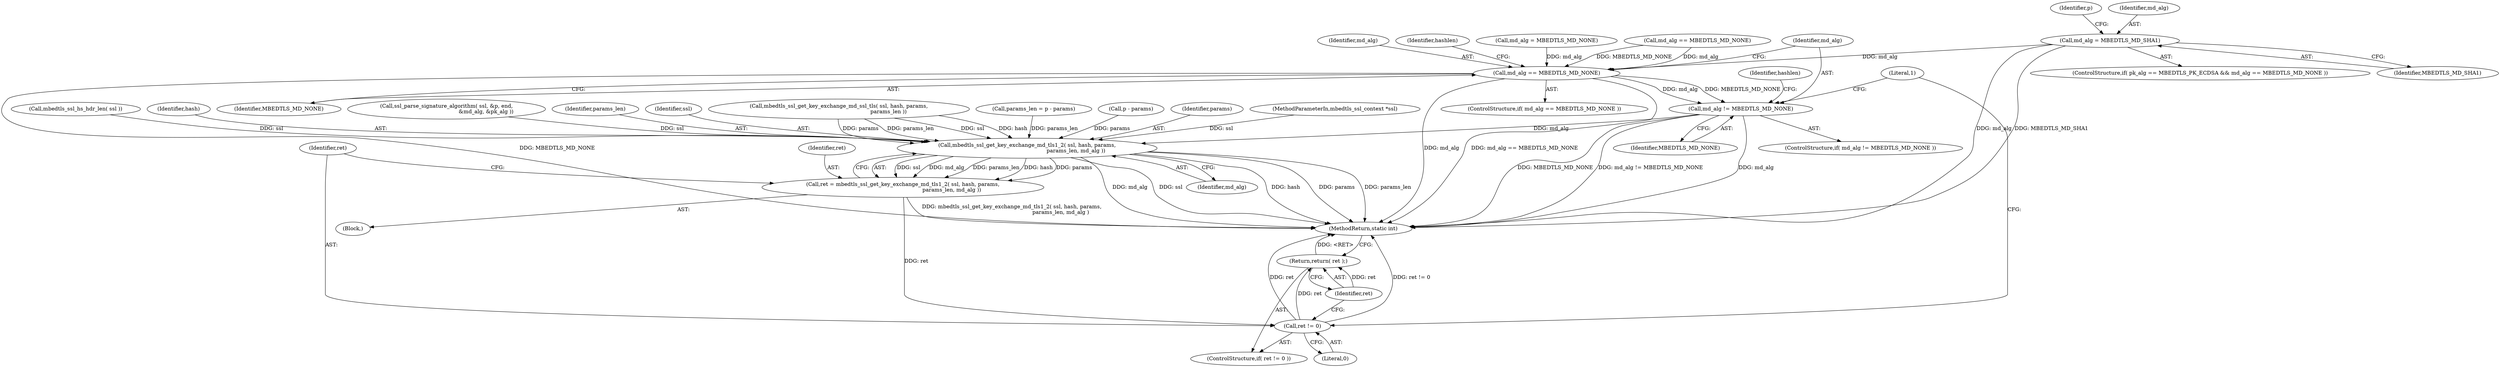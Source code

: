 digraph "0_mbedtls_027f84c69f4ef30c0693832a6c396ef19e563ca1@API" {
"1000554" [label="(Call,md_alg = MBEDTLS_MD_SHA1)"];
"1000616" [label="(Call,md_alg == MBEDTLS_MD_NONE)"];
"1000638" [label="(Call,md_alg != MBEDTLS_MD_NONE)"];
"1000647" [label="(Call,mbedtls_ssl_get_key_exchange_md_tls1_2( ssl, hash, params,\n                                                          params_len, md_alg ))"];
"1000645" [label="(Call,ret = mbedtls_ssl_get_key_exchange_md_tls1_2( ssl, hash, params,\n                                                          params_len, md_alg ))"];
"1000654" [label="(Call,ret != 0)"];
"1000657" [label="(Return,return( ret );)"];
"1000649" [label="(Identifier,hash)"];
"1000646" [label="(Identifier,ret)"];
"1000653" [label="(ControlStructure,if( ret != 0 ))"];
"1000657" [label="(Return,return( ret );)"];
"1000645" [label="(Call,ret = mbedtls_ssl_get_key_exchange_md_tls1_2( ssl, hash, params,\n                                                          params_len, md_alg ))"];
"1000499" [label="(Call,ssl_parse_signature_algorithm( ssl, &p, end,\n                                               &md_alg, &pk_alg ))"];
"1000651" [label="(Identifier,params_len)"];
"1000641" [label="(Block,)"];
"1000760" [label="(MethodReturn,static int)"];
"1000648" [label="(Identifier,ssl)"];
"1000625" [label="(Call,mbedtls_ssl_get_key_exchange_md_ssl_tls( ssl, hash, params,\n                                                           params_len ))"];
"1000638" [label="(Call,md_alg != MBEDTLS_MD_NONE)"];
"1000640" [label="(Identifier,MBEDTLS_MD_NONE)"];
"1000647" [label="(Call,mbedtls_ssl_get_key_exchange_md_tls1_2( ssl, hash, params,\n                                                          params_len, md_alg ))"];
"1000485" [label="(Call,params_len = p - params)"];
"1000554" [label="(Call,md_alg = MBEDTLS_MD_SHA1)"];
"1000618" [label="(Identifier,MBEDTLS_MD_NONE)"];
"1000615" [label="(ControlStructure,if( md_alg == MBEDTLS_MD_NONE ))"];
"1000468" [label="(Call,md_alg = MBEDTLS_MD_NONE)"];
"1000566" [label="(Identifier,p)"];
"1000621" [label="(Identifier,hashlen)"];
"1000555" [label="(Identifier,md_alg)"];
"1000487" [label="(Call,p - params)"];
"1000658" [label="(Identifier,ret)"];
"1000546" [label="(ControlStructure,if( pk_alg == MBEDTLS_PK_ECDSA && md_alg == MBEDTLS_MD_NONE ))"];
"1000650" [label="(Identifier,params)"];
"1000616" [label="(Call,md_alg == MBEDTLS_MD_NONE)"];
"1000639" [label="(Identifier,md_alg)"];
"1000111" [label="(MethodParameterIn,mbedtls_ssl_context *ssl)"];
"1000654" [label="(Call,ret != 0)"];
"1000482" [label="(Call,mbedtls_ssl_hs_hdr_len( ssl ))"];
"1000551" [label="(Call,md_alg == MBEDTLS_MD_NONE)"];
"1000556" [label="(Identifier,MBEDTLS_MD_SHA1)"];
"1000656" [label="(Literal,0)"];
"1000617" [label="(Identifier,md_alg)"];
"1000637" [label="(ControlStructure,if( md_alg != MBEDTLS_MD_NONE ))"];
"1000643" [label="(Identifier,hashlen)"];
"1000655" [label="(Identifier,ret)"];
"1000652" [label="(Identifier,md_alg)"];
"1000662" [label="(Literal,1)"];
"1000554" -> "1000546"  [label="AST: "];
"1000554" -> "1000556"  [label="CFG: "];
"1000555" -> "1000554"  [label="AST: "];
"1000556" -> "1000554"  [label="AST: "];
"1000566" -> "1000554"  [label="CFG: "];
"1000554" -> "1000760"  [label="DDG: md_alg"];
"1000554" -> "1000760"  [label="DDG: MBEDTLS_MD_SHA1"];
"1000554" -> "1000616"  [label="DDG: md_alg"];
"1000616" -> "1000615"  [label="AST: "];
"1000616" -> "1000618"  [label="CFG: "];
"1000617" -> "1000616"  [label="AST: "];
"1000618" -> "1000616"  [label="AST: "];
"1000621" -> "1000616"  [label="CFG: "];
"1000639" -> "1000616"  [label="CFG: "];
"1000616" -> "1000760"  [label="DDG: MBEDTLS_MD_NONE"];
"1000616" -> "1000760"  [label="DDG: md_alg"];
"1000616" -> "1000760"  [label="DDG: md_alg == MBEDTLS_MD_NONE"];
"1000468" -> "1000616"  [label="DDG: md_alg"];
"1000551" -> "1000616"  [label="DDG: md_alg"];
"1000551" -> "1000616"  [label="DDG: MBEDTLS_MD_NONE"];
"1000616" -> "1000638"  [label="DDG: md_alg"];
"1000616" -> "1000638"  [label="DDG: MBEDTLS_MD_NONE"];
"1000638" -> "1000637"  [label="AST: "];
"1000638" -> "1000640"  [label="CFG: "];
"1000639" -> "1000638"  [label="AST: "];
"1000640" -> "1000638"  [label="AST: "];
"1000643" -> "1000638"  [label="CFG: "];
"1000662" -> "1000638"  [label="CFG: "];
"1000638" -> "1000760"  [label="DDG: md_alg != MBEDTLS_MD_NONE"];
"1000638" -> "1000760"  [label="DDG: md_alg"];
"1000638" -> "1000760"  [label="DDG: MBEDTLS_MD_NONE"];
"1000638" -> "1000647"  [label="DDG: md_alg"];
"1000647" -> "1000645"  [label="AST: "];
"1000647" -> "1000652"  [label="CFG: "];
"1000648" -> "1000647"  [label="AST: "];
"1000649" -> "1000647"  [label="AST: "];
"1000650" -> "1000647"  [label="AST: "];
"1000651" -> "1000647"  [label="AST: "];
"1000652" -> "1000647"  [label="AST: "];
"1000645" -> "1000647"  [label="CFG: "];
"1000647" -> "1000760"  [label="DDG: params"];
"1000647" -> "1000760"  [label="DDG: params_len"];
"1000647" -> "1000760"  [label="DDG: md_alg"];
"1000647" -> "1000760"  [label="DDG: ssl"];
"1000647" -> "1000760"  [label="DDG: hash"];
"1000647" -> "1000645"  [label="DDG: ssl"];
"1000647" -> "1000645"  [label="DDG: md_alg"];
"1000647" -> "1000645"  [label="DDG: params_len"];
"1000647" -> "1000645"  [label="DDG: hash"];
"1000647" -> "1000645"  [label="DDG: params"];
"1000625" -> "1000647"  [label="DDG: ssl"];
"1000625" -> "1000647"  [label="DDG: hash"];
"1000625" -> "1000647"  [label="DDG: params"];
"1000625" -> "1000647"  [label="DDG: params_len"];
"1000482" -> "1000647"  [label="DDG: ssl"];
"1000499" -> "1000647"  [label="DDG: ssl"];
"1000111" -> "1000647"  [label="DDG: ssl"];
"1000487" -> "1000647"  [label="DDG: params"];
"1000485" -> "1000647"  [label="DDG: params_len"];
"1000645" -> "1000641"  [label="AST: "];
"1000646" -> "1000645"  [label="AST: "];
"1000655" -> "1000645"  [label="CFG: "];
"1000645" -> "1000760"  [label="DDG: mbedtls_ssl_get_key_exchange_md_tls1_2( ssl, hash, params,\n                                                          params_len, md_alg )"];
"1000645" -> "1000654"  [label="DDG: ret"];
"1000654" -> "1000653"  [label="AST: "];
"1000654" -> "1000656"  [label="CFG: "];
"1000655" -> "1000654"  [label="AST: "];
"1000656" -> "1000654"  [label="AST: "];
"1000658" -> "1000654"  [label="CFG: "];
"1000662" -> "1000654"  [label="CFG: "];
"1000654" -> "1000760"  [label="DDG: ret"];
"1000654" -> "1000760"  [label="DDG: ret != 0"];
"1000654" -> "1000657"  [label="DDG: ret"];
"1000657" -> "1000653"  [label="AST: "];
"1000657" -> "1000658"  [label="CFG: "];
"1000658" -> "1000657"  [label="AST: "];
"1000760" -> "1000657"  [label="CFG: "];
"1000657" -> "1000760"  [label="DDG: <RET>"];
"1000658" -> "1000657"  [label="DDG: ret"];
}
